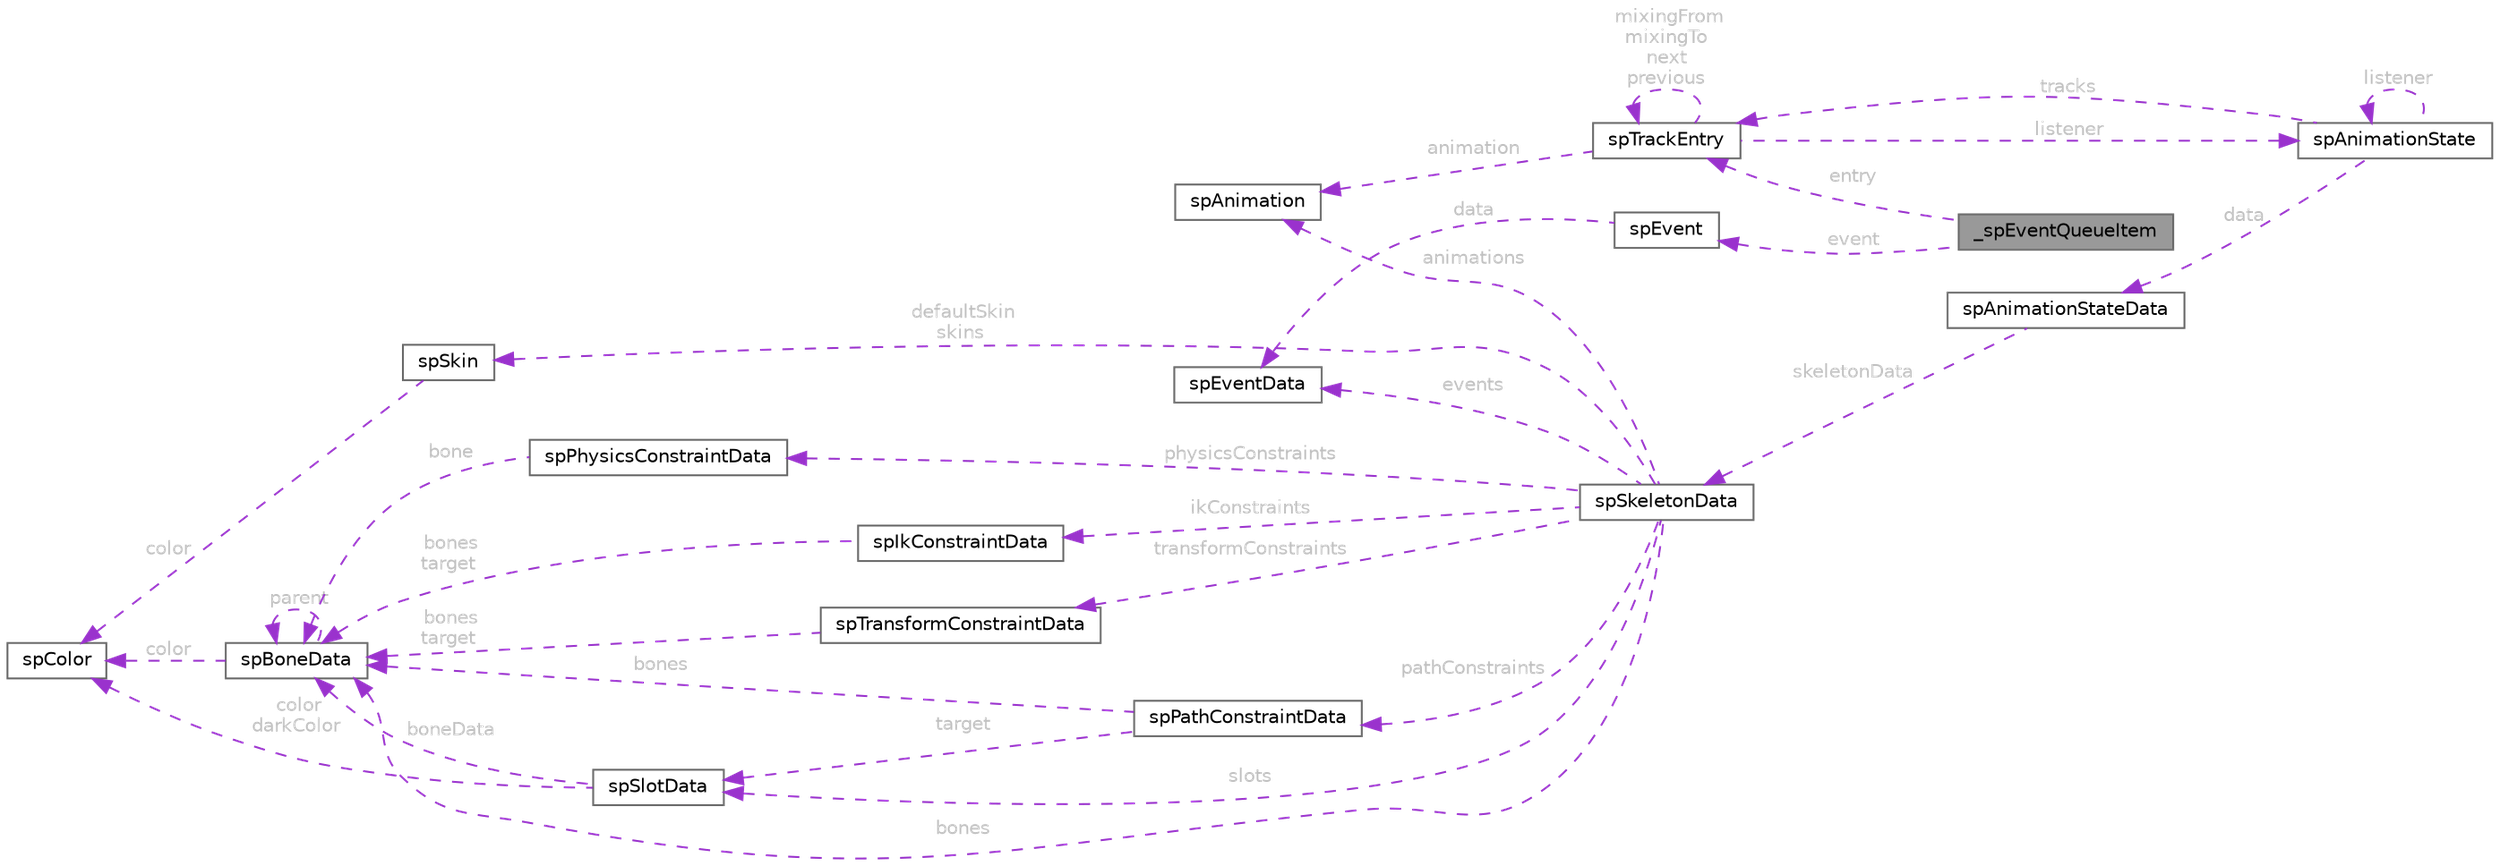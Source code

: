 digraph "_spEventQueueItem"
{
 // LATEX_PDF_SIZE
  bgcolor="transparent";
  edge [fontname=Helvetica,fontsize=10,labelfontname=Helvetica,labelfontsize=10];
  node [fontname=Helvetica,fontsize=10,shape=box,height=0.2,width=0.4];
  rankdir="LR";
  Node1 [id="Node000001",label="_spEventQueueItem",height=0.2,width=0.4,color="gray40", fillcolor="grey60", style="filled", fontcolor="black",tooltip=" "];
  Node2 -> Node1 [id="edge1_Node000001_Node000002",dir="back",color="darkorchid3",style="dashed",tooltip=" ",label=" entry",fontcolor="grey" ];
  Node2 [id="Node000002",label="spTrackEntry",height=0.2,width=0.4,color="gray40", fillcolor="white", style="filled",URL="$structsp_track_entry.html",tooltip=" "];
  Node3 -> Node2 [id="edge2_Node000002_Node000003",dir="back",color="darkorchid3",style="dashed",tooltip=" ",label=" animation",fontcolor="grey" ];
  Node3 [id="Node000003",label="spAnimation",height=0.2,width=0.4,color="gray40", fillcolor="white", style="filled",URL="$structsp_animation.html",tooltip=" "];
  Node2 -> Node2 [id="edge3_Node000002_Node000002",dir="back",color="darkorchid3",style="dashed",tooltip=" ",label=" mixingFrom\nmixingTo\nnext\nprevious",fontcolor="grey" ];
  Node4 -> Node2 [id="edge4_Node000002_Node000004",dir="back",color="darkorchid3",style="dashed",tooltip=" ",label=" listener",fontcolor="grey" ];
  Node4 [id="Node000004",label="spAnimationState",height=0.2,width=0.4,color="gray40", fillcolor="white", style="filled",URL="$structsp_animation_state.html",tooltip=" "];
  Node5 -> Node4 [id="edge5_Node000004_Node000005",dir="back",color="darkorchid3",style="dashed",tooltip=" ",label=" data",fontcolor="grey" ];
  Node5 [id="Node000005",label="spAnimationStateData",height=0.2,width=0.4,color="gray40", fillcolor="white", style="filled",URL="$structsp_animation_state_data.html",tooltip=" "];
  Node6 -> Node5 [id="edge6_Node000005_Node000006",dir="back",color="darkorchid3",style="dashed",tooltip=" ",label=" skeletonData",fontcolor="grey" ];
  Node6 [id="Node000006",label="spSkeletonData",height=0.2,width=0.4,color="gray40", fillcolor="white", style="filled",URL="$structsp_skeleton_data.html",tooltip=" "];
  Node7 -> Node6 [id="edge7_Node000006_Node000007",dir="back",color="darkorchid3",style="dashed",tooltip=" ",label=" bones",fontcolor="grey" ];
  Node7 [id="Node000007",label="spBoneData",height=0.2,width=0.4,color="gray40", fillcolor="white", style="filled",URL="$structsp_bone_data.html",tooltip=" "];
  Node7 -> Node7 [id="edge8_Node000007_Node000007",dir="back",color="darkorchid3",style="dashed",tooltip=" ",label=" parent",fontcolor="grey" ];
  Node8 -> Node7 [id="edge9_Node000007_Node000008",dir="back",color="darkorchid3",style="dashed",tooltip=" ",label=" color",fontcolor="grey" ];
  Node8 [id="Node000008",label="spColor",height=0.2,width=0.4,color="gray40", fillcolor="white", style="filled",URL="$structsp_color.html",tooltip=" "];
  Node9 -> Node6 [id="edge10_Node000006_Node000009",dir="back",color="darkorchid3",style="dashed",tooltip=" ",label=" slots",fontcolor="grey" ];
  Node9 [id="Node000009",label="spSlotData",height=0.2,width=0.4,color="gray40", fillcolor="white", style="filled",URL="$structsp_slot_data.html",tooltip=" "];
  Node7 -> Node9 [id="edge11_Node000009_Node000007",dir="back",color="darkorchid3",style="dashed",tooltip=" ",label=" boneData",fontcolor="grey" ];
  Node8 -> Node9 [id="edge12_Node000009_Node000008",dir="back",color="darkorchid3",style="dashed",tooltip=" ",label=" color\ndarkColor",fontcolor="grey" ];
  Node10 -> Node6 [id="edge13_Node000006_Node000010",dir="back",color="darkorchid3",style="dashed",tooltip=" ",label=" defaultSkin\nskins",fontcolor="grey" ];
  Node10 [id="Node000010",label="spSkin",height=0.2,width=0.4,color="gray40", fillcolor="white", style="filled",URL="$structsp_skin.html",tooltip=" "];
  Node8 -> Node10 [id="edge14_Node000010_Node000008",dir="back",color="darkorchid3",style="dashed",tooltip=" ",label=" color",fontcolor="grey" ];
  Node11 -> Node6 [id="edge15_Node000006_Node000011",dir="back",color="darkorchid3",style="dashed",tooltip=" ",label=" events",fontcolor="grey" ];
  Node11 [id="Node000011",label="spEventData",height=0.2,width=0.4,color="gray40", fillcolor="white", style="filled",URL="$structsp_event_data.html",tooltip=" "];
  Node3 -> Node6 [id="edge16_Node000006_Node000003",dir="back",color="darkorchid3",style="dashed",tooltip=" ",label=" animations",fontcolor="grey" ];
  Node12 -> Node6 [id="edge17_Node000006_Node000012",dir="back",color="darkorchid3",style="dashed",tooltip=" ",label=" ikConstraints",fontcolor="grey" ];
  Node12 [id="Node000012",label="spIkConstraintData",height=0.2,width=0.4,color="gray40", fillcolor="white", style="filled",URL="$structsp_ik_constraint_data.html",tooltip=" "];
  Node7 -> Node12 [id="edge18_Node000012_Node000007",dir="back",color="darkorchid3",style="dashed",tooltip=" ",label=" bones\ntarget",fontcolor="grey" ];
  Node13 -> Node6 [id="edge19_Node000006_Node000013",dir="back",color="darkorchid3",style="dashed",tooltip=" ",label=" transformConstraints",fontcolor="grey" ];
  Node13 [id="Node000013",label="spTransformConstraintData",height=0.2,width=0.4,color="gray40", fillcolor="white", style="filled",URL="$structsp_transform_constraint_data.html",tooltip=" "];
  Node7 -> Node13 [id="edge20_Node000013_Node000007",dir="back",color="darkorchid3",style="dashed",tooltip=" ",label=" bones\ntarget",fontcolor="grey" ];
  Node14 -> Node6 [id="edge21_Node000006_Node000014",dir="back",color="darkorchid3",style="dashed",tooltip=" ",label=" pathConstraints",fontcolor="grey" ];
  Node14 [id="Node000014",label="spPathConstraintData",height=0.2,width=0.4,color="gray40", fillcolor="white", style="filled",URL="$structsp_path_constraint_data.html",tooltip=" "];
  Node7 -> Node14 [id="edge22_Node000014_Node000007",dir="back",color="darkorchid3",style="dashed",tooltip=" ",label=" bones",fontcolor="grey" ];
  Node9 -> Node14 [id="edge23_Node000014_Node000009",dir="back",color="darkorchid3",style="dashed",tooltip=" ",label=" target",fontcolor="grey" ];
  Node15 -> Node6 [id="edge24_Node000006_Node000015",dir="back",color="darkorchid3",style="dashed",tooltip=" ",label=" physicsConstraints",fontcolor="grey" ];
  Node15 [id="Node000015",label="spPhysicsConstraintData",height=0.2,width=0.4,color="gray40", fillcolor="white", style="filled",URL="$structsp_physics_constraint_data.html",tooltip=" "];
  Node7 -> Node15 [id="edge25_Node000015_Node000007",dir="back",color="darkorchid3",style="dashed",tooltip=" ",label=" bone",fontcolor="grey" ];
  Node2 -> Node4 [id="edge26_Node000004_Node000002",dir="back",color="darkorchid3",style="dashed",tooltip=" ",label=" tracks",fontcolor="grey" ];
  Node4 -> Node4 [id="edge27_Node000004_Node000004",dir="back",color="darkorchid3",style="dashed",tooltip=" ",label=" listener",fontcolor="grey" ];
  Node16 -> Node1 [id="edge28_Node000001_Node000016",dir="back",color="darkorchid3",style="dashed",tooltip=" ",label=" event",fontcolor="grey" ];
  Node16 [id="Node000016",label="spEvent",height=0.2,width=0.4,color="gray40", fillcolor="white", style="filled",URL="$structsp_event.html",tooltip=" "];
  Node11 -> Node16 [id="edge29_Node000016_Node000011",dir="back",color="darkorchid3",style="dashed",tooltip=" ",label=" data",fontcolor="grey" ];
}
